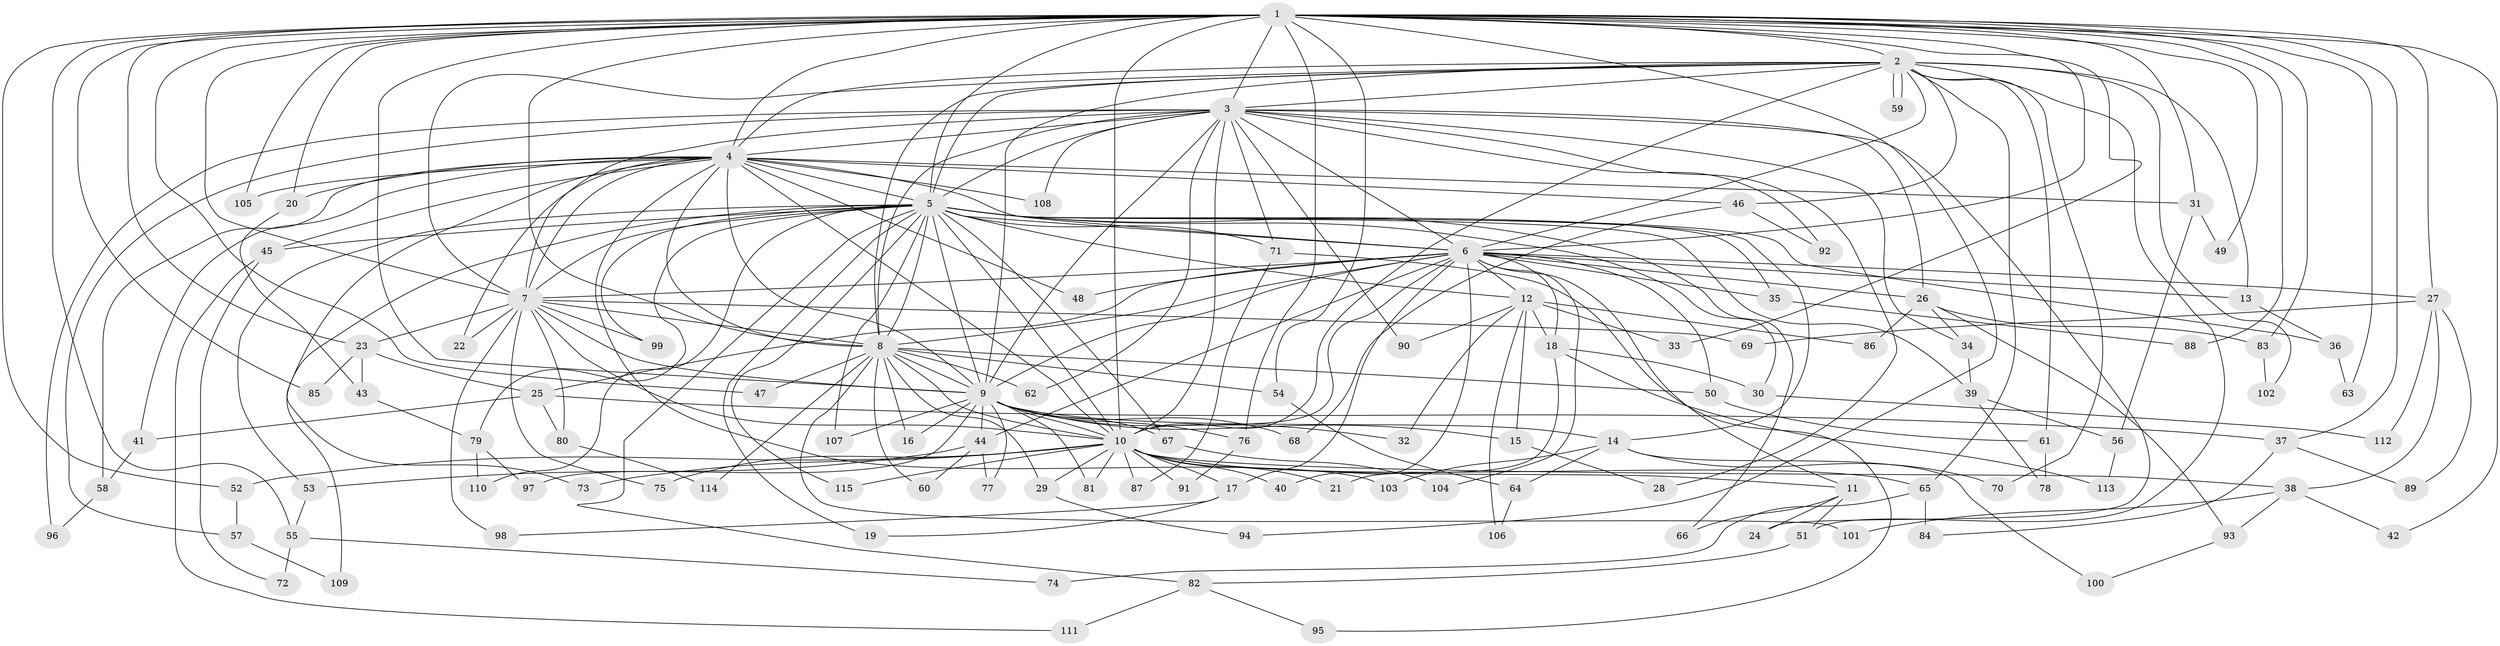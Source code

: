 // Generated by graph-tools (version 1.1) at 2025/25/03/09/25 03:25:52]
// undirected, 115 vertices, 255 edges
graph export_dot {
graph [start="1"]
  node [color=gray90,style=filled];
  1;
  2;
  3;
  4;
  5;
  6;
  7;
  8;
  9;
  10;
  11;
  12;
  13;
  14;
  15;
  16;
  17;
  18;
  19;
  20;
  21;
  22;
  23;
  24;
  25;
  26;
  27;
  28;
  29;
  30;
  31;
  32;
  33;
  34;
  35;
  36;
  37;
  38;
  39;
  40;
  41;
  42;
  43;
  44;
  45;
  46;
  47;
  48;
  49;
  50;
  51;
  52;
  53;
  54;
  55;
  56;
  57;
  58;
  59;
  60;
  61;
  62;
  63;
  64;
  65;
  66;
  67;
  68;
  69;
  70;
  71;
  72;
  73;
  74;
  75;
  76;
  77;
  78;
  79;
  80;
  81;
  82;
  83;
  84;
  85;
  86;
  87;
  88;
  89;
  90;
  91;
  92;
  93;
  94;
  95;
  96;
  97;
  98;
  99;
  100;
  101;
  102;
  103;
  104;
  105;
  106;
  107;
  108;
  109;
  110;
  111;
  112;
  113;
  114;
  115;
  1 -- 2;
  1 -- 3;
  1 -- 4;
  1 -- 5;
  1 -- 6;
  1 -- 7;
  1 -- 8;
  1 -- 9;
  1 -- 10;
  1 -- 20;
  1 -- 23;
  1 -- 27;
  1 -- 31;
  1 -- 33;
  1 -- 37;
  1 -- 42;
  1 -- 47;
  1 -- 49;
  1 -- 52;
  1 -- 54;
  1 -- 55;
  1 -- 63;
  1 -- 76;
  1 -- 83;
  1 -- 85;
  1 -- 88;
  1 -- 94;
  1 -- 105;
  2 -- 3;
  2 -- 4;
  2 -- 5;
  2 -- 6;
  2 -- 7;
  2 -- 8;
  2 -- 9;
  2 -- 10;
  2 -- 13;
  2 -- 46;
  2 -- 51;
  2 -- 59;
  2 -- 59;
  2 -- 61;
  2 -- 65;
  2 -- 70;
  2 -- 102;
  3 -- 4;
  3 -- 5;
  3 -- 6;
  3 -- 7;
  3 -- 8;
  3 -- 9;
  3 -- 10;
  3 -- 24;
  3 -- 26;
  3 -- 28;
  3 -- 34;
  3 -- 57;
  3 -- 62;
  3 -- 71;
  3 -- 90;
  3 -- 92;
  3 -- 96;
  3 -- 108;
  4 -- 5;
  4 -- 6;
  4 -- 7;
  4 -- 8;
  4 -- 9;
  4 -- 10;
  4 -- 20;
  4 -- 22;
  4 -- 31;
  4 -- 41;
  4 -- 45;
  4 -- 46;
  4 -- 48;
  4 -- 58;
  4 -- 73;
  4 -- 103;
  4 -- 105;
  4 -- 108;
  5 -- 6;
  5 -- 7;
  5 -- 8;
  5 -- 9;
  5 -- 10;
  5 -- 12;
  5 -- 14;
  5 -- 19;
  5 -- 30;
  5 -- 35;
  5 -- 36;
  5 -- 39;
  5 -- 45;
  5 -- 53;
  5 -- 66;
  5 -- 67;
  5 -- 71;
  5 -- 79;
  5 -- 82;
  5 -- 99;
  5 -- 107;
  5 -- 109;
  5 -- 110;
  5 -- 115;
  6 -- 7;
  6 -- 8;
  6 -- 9;
  6 -- 10;
  6 -- 11;
  6 -- 12;
  6 -- 13;
  6 -- 17;
  6 -- 18;
  6 -- 25;
  6 -- 26;
  6 -- 27;
  6 -- 35;
  6 -- 40;
  6 -- 44;
  6 -- 48;
  6 -- 50;
  6 -- 104;
  7 -- 8;
  7 -- 9;
  7 -- 10;
  7 -- 22;
  7 -- 23;
  7 -- 69;
  7 -- 75;
  7 -- 80;
  7 -- 98;
  7 -- 99;
  8 -- 9;
  8 -- 10;
  8 -- 16;
  8 -- 29;
  8 -- 47;
  8 -- 50;
  8 -- 54;
  8 -- 60;
  8 -- 62;
  8 -- 101;
  8 -- 114;
  9 -- 10;
  9 -- 14;
  9 -- 15;
  9 -- 16;
  9 -- 32;
  9 -- 44;
  9 -- 67;
  9 -- 68;
  9 -- 76;
  9 -- 77;
  9 -- 81;
  9 -- 97;
  9 -- 107;
  10 -- 11;
  10 -- 17;
  10 -- 21;
  10 -- 29;
  10 -- 38;
  10 -- 40;
  10 -- 52;
  10 -- 65;
  10 -- 73;
  10 -- 75;
  10 -- 81;
  10 -- 87;
  10 -- 91;
  10 -- 115;
  11 -- 24;
  11 -- 51;
  11 -- 66;
  12 -- 15;
  12 -- 18;
  12 -- 32;
  12 -- 33;
  12 -- 86;
  12 -- 90;
  12 -- 106;
  13 -- 36;
  14 -- 64;
  14 -- 70;
  14 -- 100;
  14 -- 103;
  15 -- 28;
  17 -- 19;
  17 -- 98;
  18 -- 21;
  18 -- 30;
  18 -- 113;
  20 -- 43;
  23 -- 25;
  23 -- 43;
  23 -- 85;
  25 -- 37;
  25 -- 41;
  25 -- 80;
  26 -- 34;
  26 -- 83;
  26 -- 86;
  26 -- 93;
  27 -- 38;
  27 -- 69;
  27 -- 89;
  27 -- 112;
  29 -- 94;
  30 -- 112;
  31 -- 49;
  31 -- 56;
  34 -- 39;
  35 -- 88;
  36 -- 63;
  37 -- 84;
  37 -- 89;
  38 -- 42;
  38 -- 93;
  38 -- 101;
  39 -- 56;
  39 -- 78;
  41 -- 58;
  43 -- 79;
  44 -- 53;
  44 -- 60;
  44 -- 77;
  45 -- 72;
  45 -- 111;
  46 -- 68;
  46 -- 92;
  50 -- 61;
  51 -- 82;
  52 -- 57;
  53 -- 55;
  54 -- 64;
  55 -- 72;
  55 -- 74;
  56 -- 113;
  57 -- 109;
  58 -- 96;
  61 -- 78;
  64 -- 106;
  65 -- 74;
  65 -- 84;
  67 -- 104;
  71 -- 87;
  71 -- 95;
  76 -- 91;
  79 -- 97;
  79 -- 110;
  80 -- 114;
  82 -- 95;
  82 -- 111;
  83 -- 102;
  93 -- 100;
}

